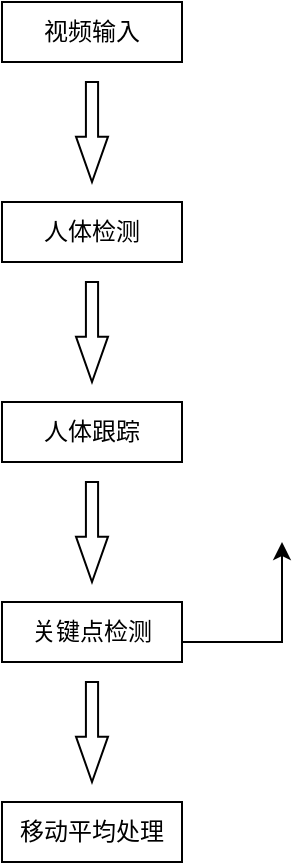 <mxfile version="20.6.0" type="github">
  <diagram id="f3gi9VGK3Wbzm6yDxLKB" name="第 1 页">
    <mxGraphModel dx="1162" dy="634" grid="1" gridSize="10" guides="1" tooltips="1" connect="1" arrows="1" fold="1" page="1" pageScale="1" pageWidth="827" pageHeight="1169" math="0" shadow="0">
      <root>
        <mxCell id="0" />
        <mxCell id="1" parent="0" />
        <mxCell id="PweHEaQFmsJU2Y8goGpn-1" value="视频输入" style="rounded=0;whiteSpace=wrap;html=1;" vertex="1" parent="1">
          <mxGeometry x="300" y="10" width="90" height="30" as="geometry" />
        </mxCell>
        <mxCell id="PweHEaQFmsJU2Y8goGpn-2" value="" style="html=1;shadow=0;dashed=0;align=center;verticalAlign=middle;shape=mxgraph.arrows2.arrow;dy=0.62;dx=22.67;direction=south;notch=0;" vertex="1" parent="1">
          <mxGeometry x="337" y="50" width="16" height="50" as="geometry" />
        </mxCell>
        <mxCell id="PweHEaQFmsJU2Y8goGpn-8" value="人体检测" style="rounded=0;whiteSpace=wrap;html=1;" vertex="1" parent="1">
          <mxGeometry x="300" y="110" width="90" height="30" as="geometry" />
        </mxCell>
        <mxCell id="PweHEaQFmsJU2Y8goGpn-10" value="" style="html=1;shadow=0;dashed=0;align=center;verticalAlign=middle;shape=mxgraph.arrows2.arrow;dy=0.62;dx=22.67;direction=south;notch=0;" vertex="1" parent="1">
          <mxGeometry x="337" y="150" width="16" height="50" as="geometry" />
        </mxCell>
        <mxCell id="PweHEaQFmsJU2Y8goGpn-11" value="人体跟踪" style="rounded=0;whiteSpace=wrap;html=1;" vertex="1" parent="1">
          <mxGeometry x="300" y="210" width="90" height="30" as="geometry" />
        </mxCell>
        <mxCell id="PweHEaQFmsJU2Y8goGpn-12" value="" style="html=1;shadow=0;dashed=0;align=center;verticalAlign=middle;shape=mxgraph.arrows2.arrow;dy=0.62;dx=22.67;direction=south;notch=0;" vertex="1" parent="1">
          <mxGeometry x="337" y="250" width="16" height="50" as="geometry" />
        </mxCell>
        <mxCell id="PweHEaQFmsJU2Y8goGpn-13" value="关键点检测" style="rounded=0;whiteSpace=wrap;html=1;" vertex="1" parent="1">
          <mxGeometry x="300" y="310" width="90" height="30" as="geometry" />
        </mxCell>
        <mxCell id="PweHEaQFmsJU2Y8goGpn-14" value="" style="html=1;shadow=0;dashed=0;align=center;verticalAlign=middle;shape=mxgraph.arrows2.arrow;dy=0.62;dx=22.67;direction=south;notch=0;" vertex="1" parent="1">
          <mxGeometry x="337" y="350" width="16" height="50" as="geometry" />
        </mxCell>
        <mxCell id="PweHEaQFmsJU2Y8goGpn-15" value="移动平均处理" style="rounded=0;whiteSpace=wrap;html=1;" vertex="1" parent="1">
          <mxGeometry x="300" y="410" width="90" height="30" as="geometry" />
        </mxCell>
        <mxCell id="PweHEaQFmsJU2Y8goGpn-16" value="" style="edgeStyle=segmentEdgeStyle;endArrow=classic;html=1;rounded=0;" edge="1" parent="1">
          <mxGeometry width="50" height="50" relative="1" as="geometry">
            <mxPoint x="390" y="330" as="sourcePoint" />
            <mxPoint x="440" y="280" as="targetPoint" />
          </mxGeometry>
        </mxCell>
      </root>
    </mxGraphModel>
  </diagram>
</mxfile>

